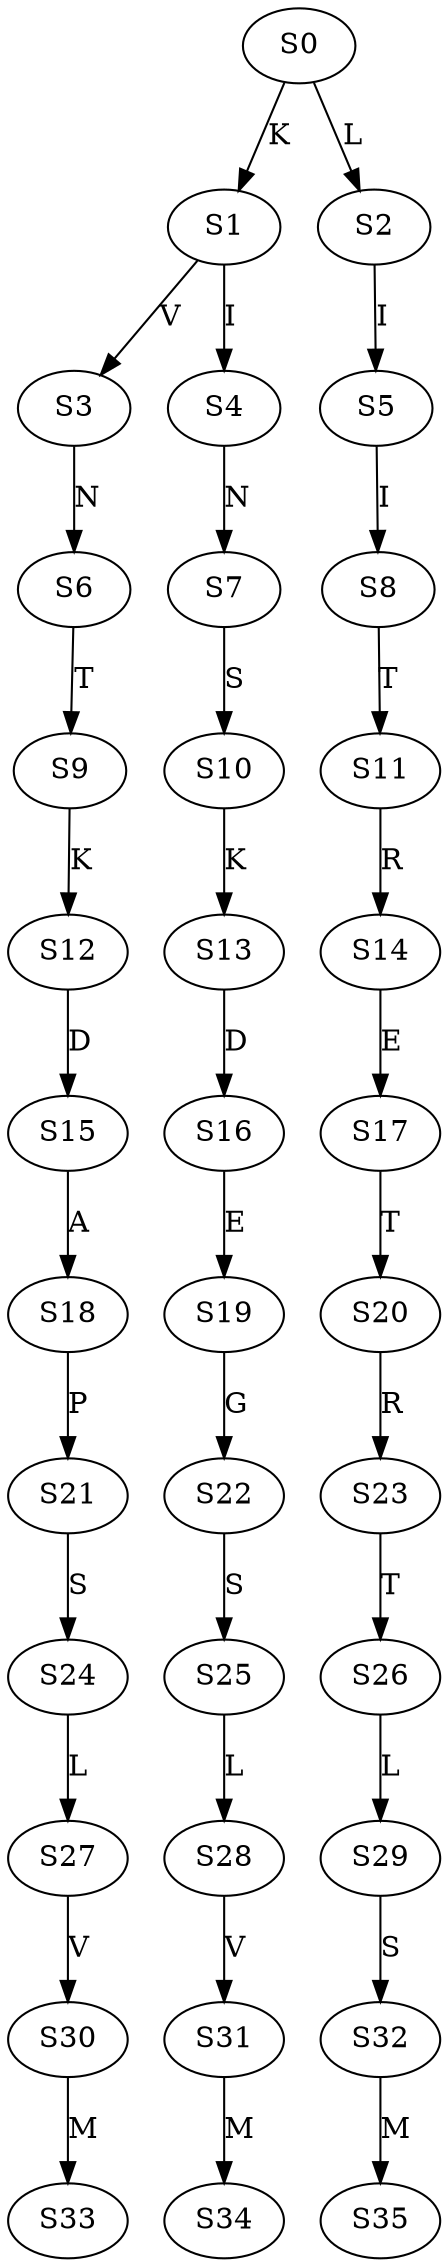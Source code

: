 strict digraph  {
	S0 -> S1 [ label = K ];
	S0 -> S2 [ label = L ];
	S1 -> S3 [ label = V ];
	S1 -> S4 [ label = I ];
	S2 -> S5 [ label = I ];
	S3 -> S6 [ label = N ];
	S4 -> S7 [ label = N ];
	S5 -> S8 [ label = I ];
	S6 -> S9 [ label = T ];
	S7 -> S10 [ label = S ];
	S8 -> S11 [ label = T ];
	S9 -> S12 [ label = K ];
	S10 -> S13 [ label = K ];
	S11 -> S14 [ label = R ];
	S12 -> S15 [ label = D ];
	S13 -> S16 [ label = D ];
	S14 -> S17 [ label = E ];
	S15 -> S18 [ label = A ];
	S16 -> S19 [ label = E ];
	S17 -> S20 [ label = T ];
	S18 -> S21 [ label = P ];
	S19 -> S22 [ label = G ];
	S20 -> S23 [ label = R ];
	S21 -> S24 [ label = S ];
	S22 -> S25 [ label = S ];
	S23 -> S26 [ label = T ];
	S24 -> S27 [ label = L ];
	S25 -> S28 [ label = L ];
	S26 -> S29 [ label = L ];
	S27 -> S30 [ label = V ];
	S28 -> S31 [ label = V ];
	S29 -> S32 [ label = S ];
	S30 -> S33 [ label = M ];
	S31 -> S34 [ label = M ];
	S32 -> S35 [ label = M ];
}
